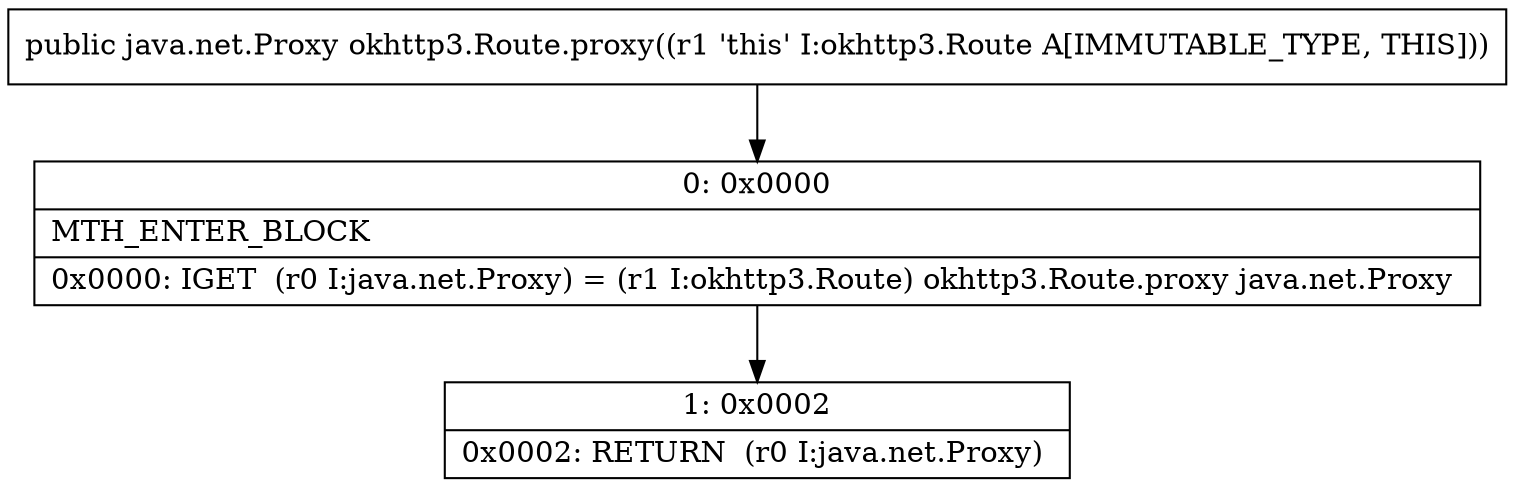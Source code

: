 digraph "CFG forokhttp3.Route.proxy()Ljava\/net\/Proxy;" {
Node_0 [shape=record,label="{0\:\ 0x0000|MTH_ENTER_BLOCK\l|0x0000: IGET  (r0 I:java.net.Proxy) = (r1 I:okhttp3.Route) okhttp3.Route.proxy java.net.Proxy \l}"];
Node_1 [shape=record,label="{1\:\ 0x0002|0x0002: RETURN  (r0 I:java.net.Proxy) \l}"];
MethodNode[shape=record,label="{public java.net.Proxy okhttp3.Route.proxy((r1 'this' I:okhttp3.Route A[IMMUTABLE_TYPE, THIS])) }"];
MethodNode -> Node_0;
Node_0 -> Node_1;
}

